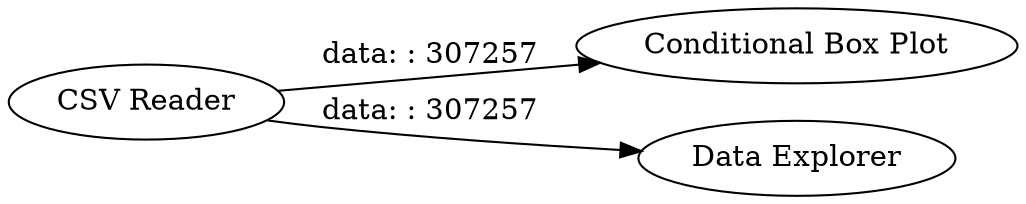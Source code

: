 digraph {
	"1545411903533694415_1" [label="CSV Reader"]
	"1545411903533694415_5" [label="Conditional Box Plot"]
	"5947503588627189216_2" [label="Data Explorer"]
	"1545411903533694415_1" -> "1545411903533694415_5" [label="data: : 307257"]
	"1545411903533694415_1" -> "5947503588627189216_2" [label="data: : 307257"]
	rankdir=LR
}
